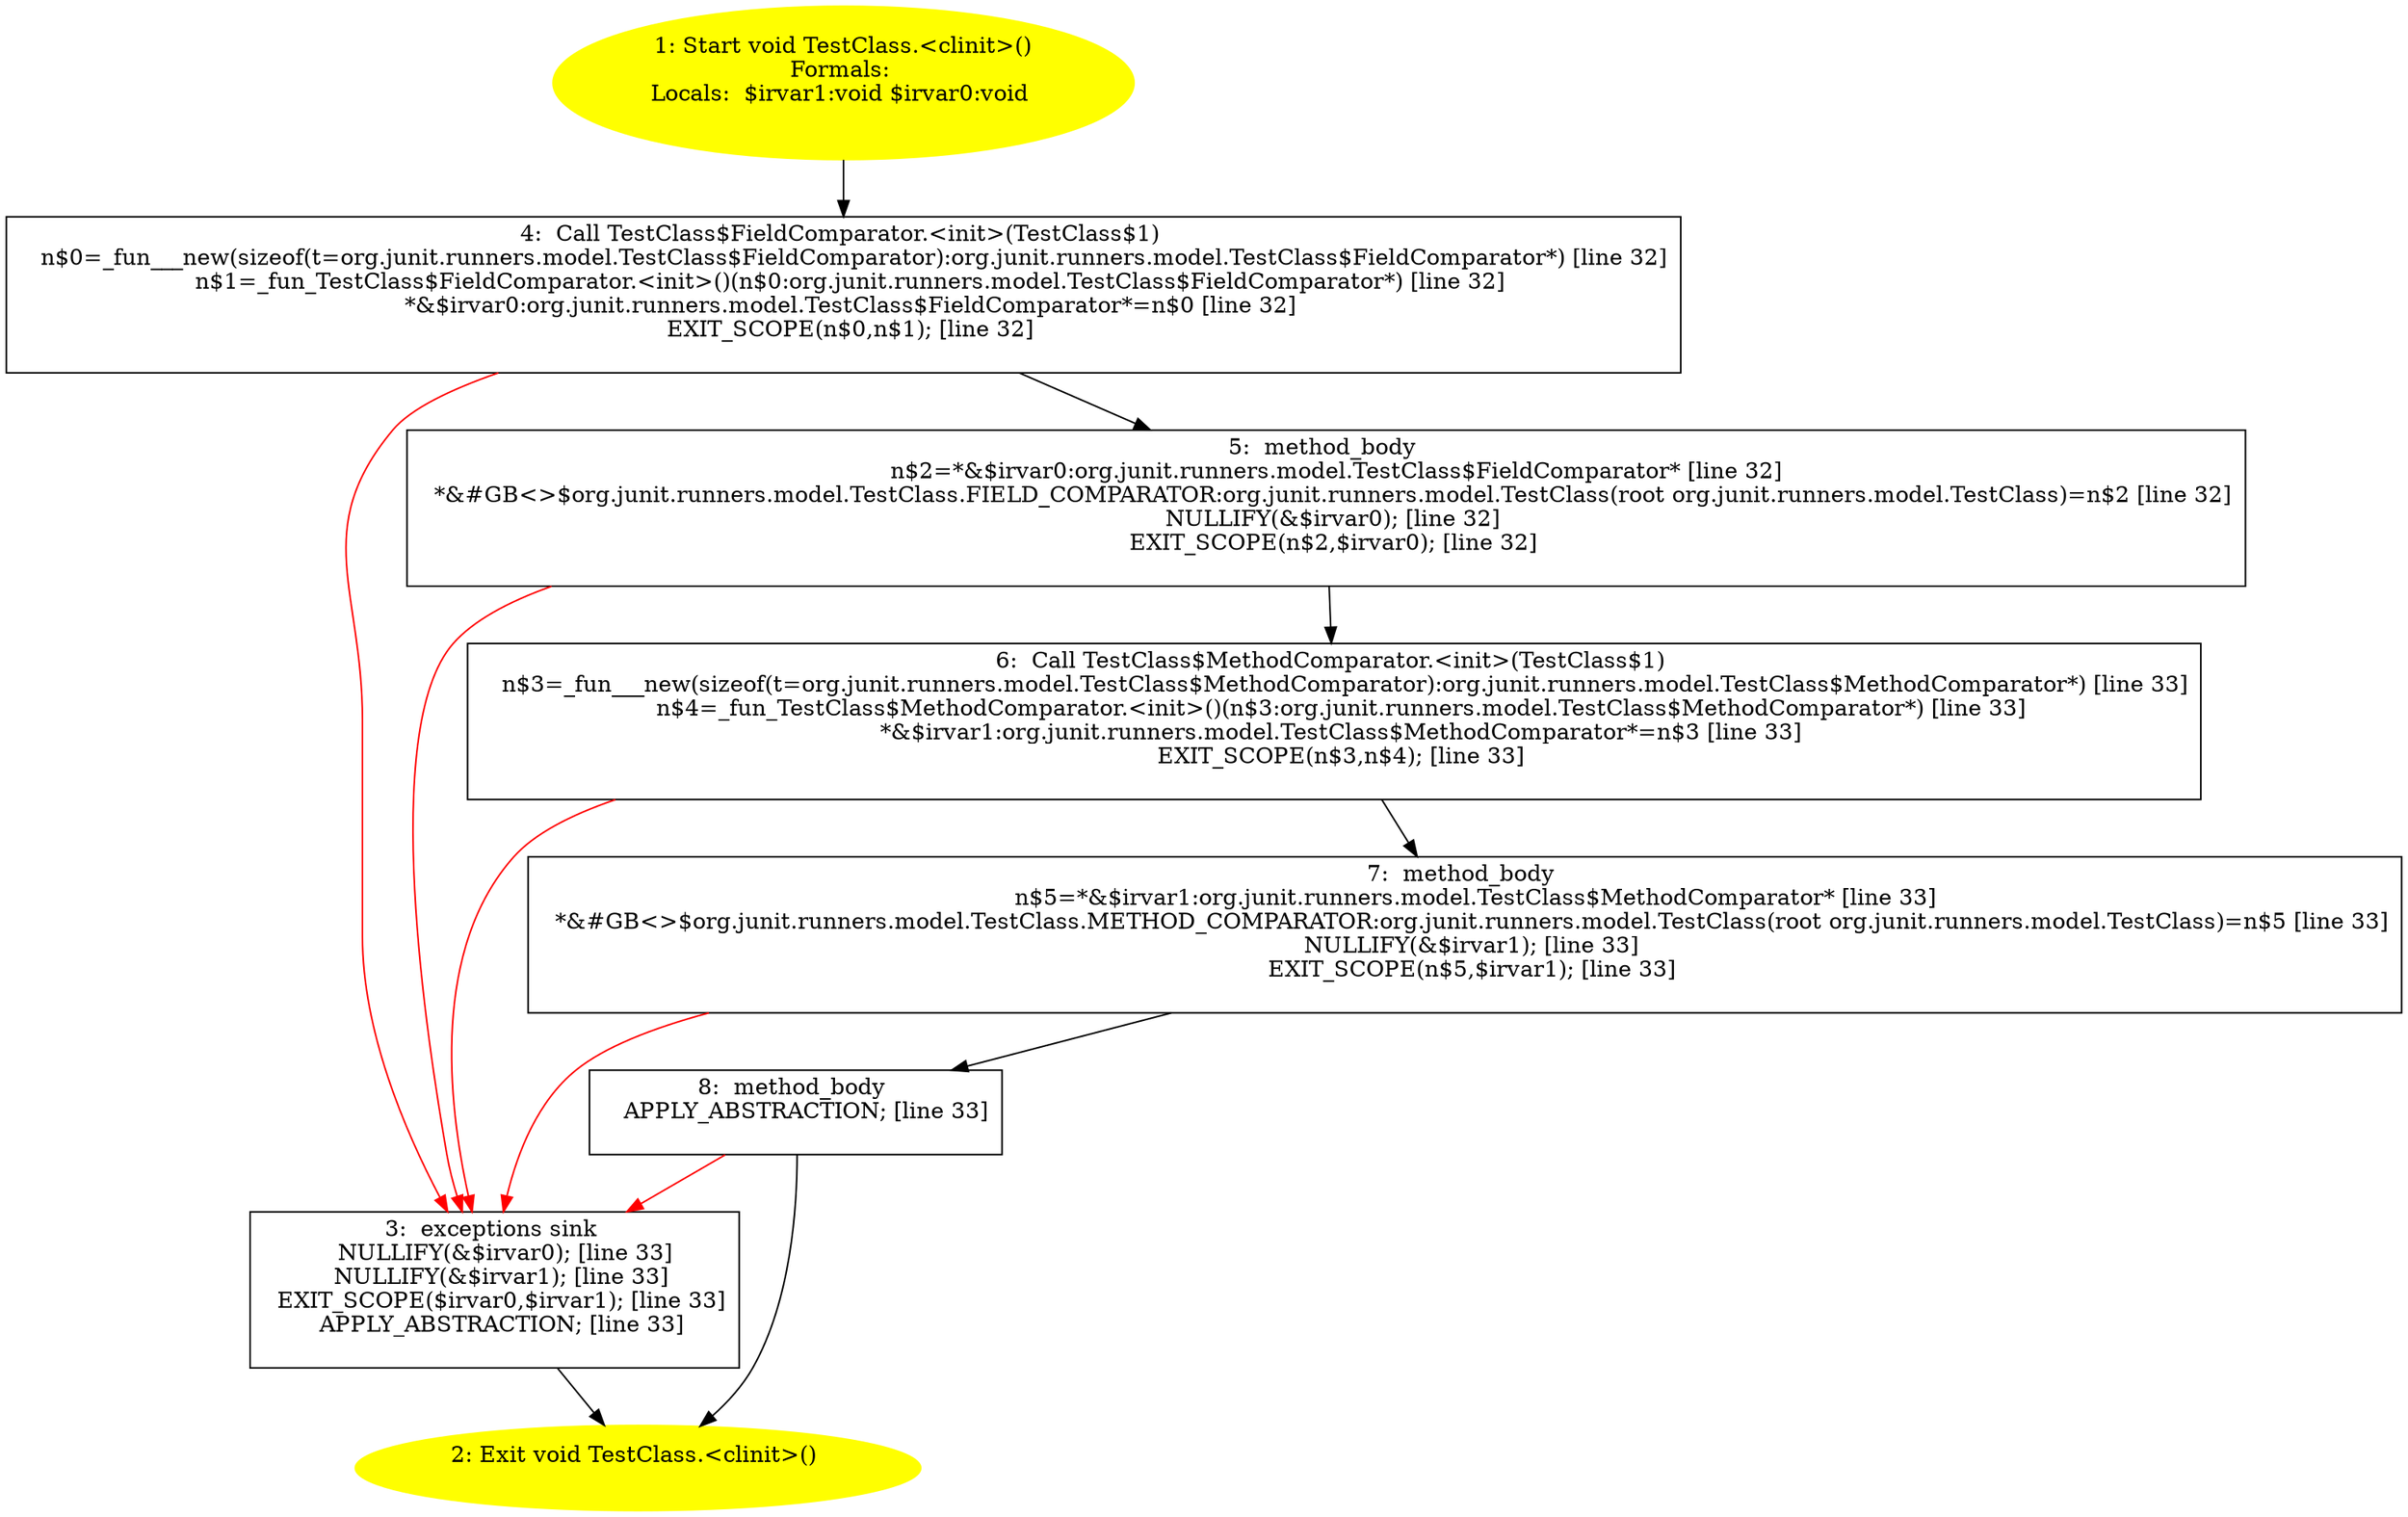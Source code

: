 /* @generated */
digraph cfg {
"org.junit.runners.model.TestClass.<clinit>():void.87e03ca703c59a4a281193c6207b4c9e_1" [label="1: Start void TestClass.<clinit>()\nFormals: \nLocals:  $irvar1:void $irvar0:void \n  " color=yellow style=filled]
	

	 "org.junit.runners.model.TestClass.<clinit>():void.87e03ca703c59a4a281193c6207b4c9e_1" -> "org.junit.runners.model.TestClass.<clinit>():void.87e03ca703c59a4a281193c6207b4c9e_4" ;
"org.junit.runners.model.TestClass.<clinit>():void.87e03ca703c59a4a281193c6207b4c9e_2" [label="2: Exit void TestClass.<clinit>() \n  " color=yellow style=filled]
	

"org.junit.runners.model.TestClass.<clinit>():void.87e03ca703c59a4a281193c6207b4c9e_3" [label="3:  exceptions sink \n   NULLIFY(&$irvar0); [line 33]\n  NULLIFY(&$irvar1); [line 33]\n  EXIT_SCOPE($irvar0,$irvar1); [line 33]\n  APPLY_ABSTRACTION; [line 33]\n " shape="box"]
	

	 "org.junit.runners.model.TestClass.<clinit>():void.87e03ca703c59a4a281193c6207b4c9e_3" -> "org.junit.runners.model.TestClass.<clinit>():void.87e03ca703c59a4a281193c6207b4c9e_2" ;
"org.junit.runners.model.TestClass.<clinit>():void.87e03ca703c59a4a281193c6207b4c9e_4" [label="4:  Call TestClass$FieldComparator.<init>(TestClass$1) \n   n$0=_fun___new(sizeof(t=org.junit.runners.model.TestClass$FieldComparator):org.junit.runners.model.TestClass$FieldComparator*) [line 32]\n  n$1=_fun_TestClass$FieldComparator.<init>()(n$0:org.junit.runners.model.TestClass$FieldComparator*) [line 32]\n  *&$irvar0:org.junit.runners.model.TestClass$FieldComparator*=n$0 [line 32]\n  EXIT_SCOPE(n$0,n$1); [line 32]\n " shape="box"]
	

	 "org.junit.runners.model.TestClass.<clinit>():void.87e03ca703c59a4a281193c6207b4c9e_4" -> "org.junit.runners.model.TestClass.<clinit>():void.87e03ca703c59a4a281193c6207b4c9e_5" ;
	 "org.junit.runners.model.TestClass.<clinit>():void.87e03ca703c59a4a281193c6207b4c9e_4" -> "org.junit.runners.model.TestClass.<clinit>():void.87e03ca703c59a4a281193c6207b4c9e_3" [color="red" ];
"org.junit.runners.model.TestClass.<clinit>():void.87e03ca703c59a4a281193c6207b4c9e_5" [label="5:  method_body \n   n$2=*&$irvar0:org.junit.runners.model.TestClass$FieldComparator* [line 32]\n  *&#GB<>$org.junit.runners.model.TestClass.FIELD_COMPARATOR:org.junit.runners.model.TestClass(root org.junit.runners.model.TestClass)=n$2 [line 32]\n  NULLIFY(&$irvar0); [line 32]\n  EXIT_SCOPE(n$2,$irvar0); [line 32]\n " shape="box"]
	

	 "org.junit.runners.model.TestClass.<clinit>():void.87e03ca703c59a4a281193c6207b4c9e_5" -> "org.junit.runners.model.TestClass.<clinit>():void.87e03ca703c59a4a281193c6207b4c9e_6" ;
	 "org.junit.runners.model.TestClass.<clinit>():void.87e03ca703c59a4a281193c6207b4c9e_5" -> "org.junit.runners.model.TestClass.<clinit>():void.87e03ca703c59a4a281193c6207b4c9e_3" [color="red" ];
"org.junit.runners.model.TestClass.<clinit>():void.87e03ca703c59a4a281193c6207b4c9e_6" [label="6:  Call TestClass$MethodComparator.<init>(TestClass$1) \n   n$3=_fun___new(sizeof(t=org.junit.runners.model.TestClass$MethodComparator):org.junit.runners.model.TestClass$MethodComparator*) [line 33]\n  n$4=_fun_TestClass$MethodComparator.<init>()(n$3:org.junit.runners.model.TestClass$MethodComparator*) [line 33]\n  *&$irvar1:org.junit.runners.model.TestClass$MethodComparator*=n$3 [line 33]\n  EXIT_SCOPE(n$3,n$4); [line 33]\n " shape="box"]
	

	 "org.junit.runners.model.TestClass.<clinit>():void.87e03ca703c59a4a281193c6207b4c9e_6" -> "org.junit.runners.model.TestClass.<clinit>():void.87e03ca703c59a4a281193c6207b4c9e_7" ;
	 "org.junit.runners.model.TestClass.<clinit>():void.87e03ca703c59a4a281193c6207b4c9e_6" -> "org.junit.runners.model.TestClass.<clinit>():void.87e03ca703c59a4a281193c6207b4c9e_3" [color="red" ];
"org.junit.runners.model.TestClass.<clinit>():void.87e03ca703c59a4a281193c6207b4c9e_7" [label="7:  method_body \n   n$5=*&$irvar1:org.junit.runners.model.TestClass$MethodComparator* [line 33]\n  *&#GB<>$org.junit.runners.model.TestClass.METHOD_COMPARATOR:org.junit.runners.model.TestClass(root org.junit.runners.model.TestClass)=n$5 [line 33]\n  NULLIFY(&$irvar1); [line 33]\n  EXIT_SCOPE(n$5,$irvar1); [line 33]\n " shape="box"]
	

	 "org.junit.runners.model.TestClass.<clinit>():void.87e03ca703c59a4a281193c6207b4c9e_7" -> "org.junit.runners.model.TestClass.<clinit>():void.87e03ca703c59a4a281193c6207b4c9e_8" ;
	 "org.junit.runners.model.TestClass.<clinit>():void.87e03ca703c59a4a281193c6207b4c9e_7" -> "org.junit.runners.model.TestClass.<clinit>():void.87e03ca703c59a4a281193c6207b4c9e_3" [color="red" ];
"org.junit.runners.model.TestClass.<clinit>():void.87e03ca703c59a4a281193c6207b4c9e_8" [label="8:  method_body \n   APPLY_ABSTRACTION; [line 33]\n " shape="box"]
	

	 "org.junit.runners.model.TestClass.<clinit>():void.87e03ca703c59a4a281193c6207b4c9e_8" -> "org.junit.runners.model.TestClass.<clinit>():void.87e03ca703c59a4a281193c6207b4c9e_2" ;
	 "org.junit.runners.model.TestClass.<clinit>():void.87e03ca703c59a4a281193c6207b4c9e_8" -> "org.junit.runners.model.TestClass.<clinit>():void.87e03ca703c59a4a281193c6207b4c9e_3" [color="red" ];
}
